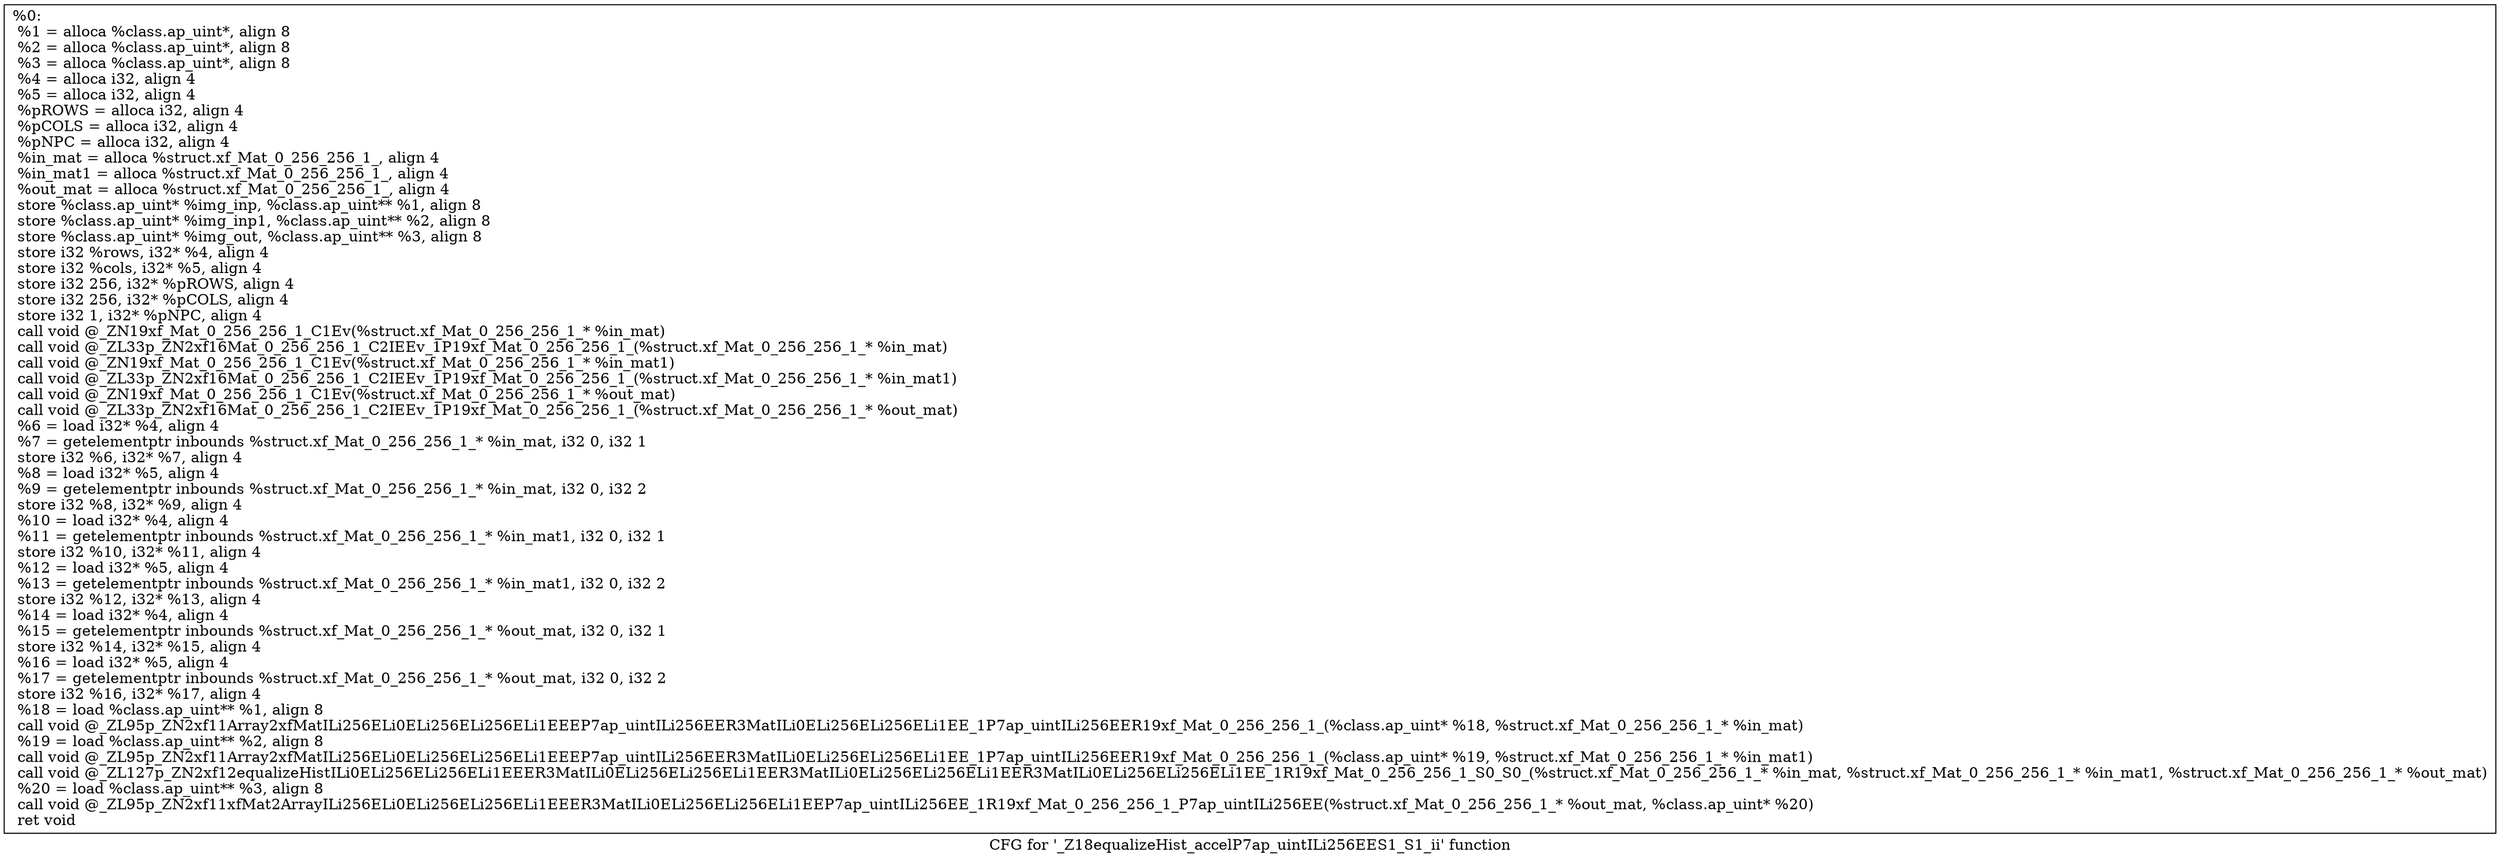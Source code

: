digraph "CFG for '_Z18equalizeHist_accelP7ap_uintILi256EES1_S1_ii' function" {
	label="CFG for '_Z18equalizeHist_accelP7ap_uintILi256EES1_S1_ii' function";

	Node0x142a6b0 [shape=record,label="{%0:\l  %1 = alloca %class.ap_uint*, align 8\l  %2 = alloca %class.ap_uint*, align 8\l  %3 = alloca %class.ap_uint*, align 8\l  %4 = alloca i32, align 4\l  %5 = alloca i32, align 4\l  %pROWS = alloca i32, align 4\l  %pCOLS = alloca i32, align 4\l  %pNPC = alloca i32, align 4\l  %in_mat = alloca %struct.xf_Mat_0_256_256_1_, align 4\l  %in_mat1 = alloca %struct.xf_Mat_0_256_256_1_, align 4\l  %out_mat = alloca %struct.xf_Mat_0_256_256_1_, align 4\l  store %class.ap_uint* %img_inp, %class.ap_uint** %1, align 8\l  store %class.ap_uint* %img_inp1, %class.ap_uint** %2, align 8\l  store %class.ap_uint* %img_out, %class.ap_uint** %3, align 8\l  store i32 %rows, i32* %4, align 4\l  store i32 %cols, i32* %5, align 4\l  store i32 256, i32* %pROWS, align 4\l  store i32 256, i32* %pCOLS, align 4\l  store i32 1, i32* %pNPC, align 4\l  call void @_ZN19xf_Mat_0_256_256_1_C1Ev(%struct.xf_Mat_0_256_256_1_* %in_mat)\l  call void @_ZL33p_ZN2xf16Mat_0_256_256_1_C2IEEv_1P19xf_Mat_0_256_256_1_(%struct.xf_Mat_0_256_256_1_* %in_mat)\l  call void @_ZN19xf_Mat_0_256_256_1_C1Ev(%struct.xf_Mat_0_256_256_1_* %in_mat1)\l  call void @_ZL33p_ZN2xf16Mat_0_256_256_1_C2IEEv_1P19xf_Mat_0_256_256_1_(%struct.xf_Mat_0_256_256_1_* %in_mat1)\l  call void @_ZN19xf_Mat_0_256_256_1_C1Ev(%struct.xf_Mat_0_256_256_1_* %out_mat)\l  call void @_ZL33p_ZN2xf16Mat_0_256_256_1_C2IEEv_1P19xf_Mat_0_256_256_1_(%struct.xf_Mat_0_256_256_1_* %out_mat)\l  %6 = load i32* %4, align 4\l  %7 = getelementptr inbounds %struct.xf_Mat_0_256_256_1_* %in_mat, i32 0, i32 1\l  store i32 %6, i32* %7, align 4\l  %8 = load i32* %5, align 4\l  %9 = getelementptr inbounds %struct.xf_Mat_0_256_256_1_* %in_mat, i32 0, i32 2\l  store i32 %8, i32* %9, align 4\l  %10 = load i32* %4, align 4\l  %11 = getelementptr inbounds %struct.xf_Mat_0_256_256_1_* %in_mat1, i32 0, i32 1\l  store i32 %10, i32* %11, align 4\l  %12 = load i32* %5, align 4\l  %13 = getelementptr inbounds %struct.xf_Mat_0_256_256_1_* %in_mat1, i32 0, i32 2\l  store i32 %12, i32* %13, align 4\l  %14 = load i32* %4, align 4\l  %15 = getelementptr inbounds %struct.xf_Mat_0_256_256_1_* %out_mat, i32 0, i32 1\l  store i32 %14, i32* %15, align 4\l  %16 = load i32* %5, align 4\l  %17 = getelementptr inbounds %struct.xf_Mat_0_256_256_1_* %out_mat, i32 0, i32 2\l  store i32 %16, i32* %17, align 4\l  %18 = load %class.ap_uint** %1, align 8\l  call void @_ZL95p_ZN2xf11Array2xfMatILi256ELi0ELi256ELi256ELi1EEEP7ap_uintILi256EER3MatILi0ELi256ELi256ELi1EE_1P7ap_uintILi256EER19xf_Mat_0_256_256_1_(%class.ap_uint* %18, %struct.xf_Mat_0_256_256_1_* %in_mat)\l  %19 = load %class.ap_uint** %2, align 8\l  call void @_ZL95p_ZN2xf11Array2xfMatILi256ELi0ELi256ELi256ELi1EEEP7ap_uintILi256EER3MatILi0ELi256ELi256ELi1EE_1P7ap_uintILi256EER19xf_Mat_0_256_256_1_(%class.ap_uint* %19, %struct.xf_Mat_0_256_256_1_* %in_mat1)\l  call void @_ZL127p_ZN2xf12equalizeHistILi0ELi256ELi256ELi1EEER3MatILi0ELi256ELi256ELi1EER3MatILi0ELi256ELi256ELi1EER3MatILi0ELi256ELi256ELi1EE_1R19xf_Mat_0_256_256_1_S0_S0_(%struct.xf_Mat_0_256_256_1_* %in_mat, %struct.xf_Mat_0_256_256_1_* %in_mat1, %struct.xf_Mat_0_256_256_1_* %out_mat)\l  %20 = load %class.ap_uint** %3, align 8\l  call void @_ZL95p_ZN2xf11xfMat2ArrayILi256ELi0ELi256ELi256ELi1EEER3MatILi0ELi256ELi256ELi1EEP7ap_uintILi256EE_1R19xf_Mat_0_256_256_1_P7ap_uintILi256EE(%struct.xf_Mat_0_256_256_1_* %out_mat, %class.ap_uint* %20)\l  ret void\l}"];
}
